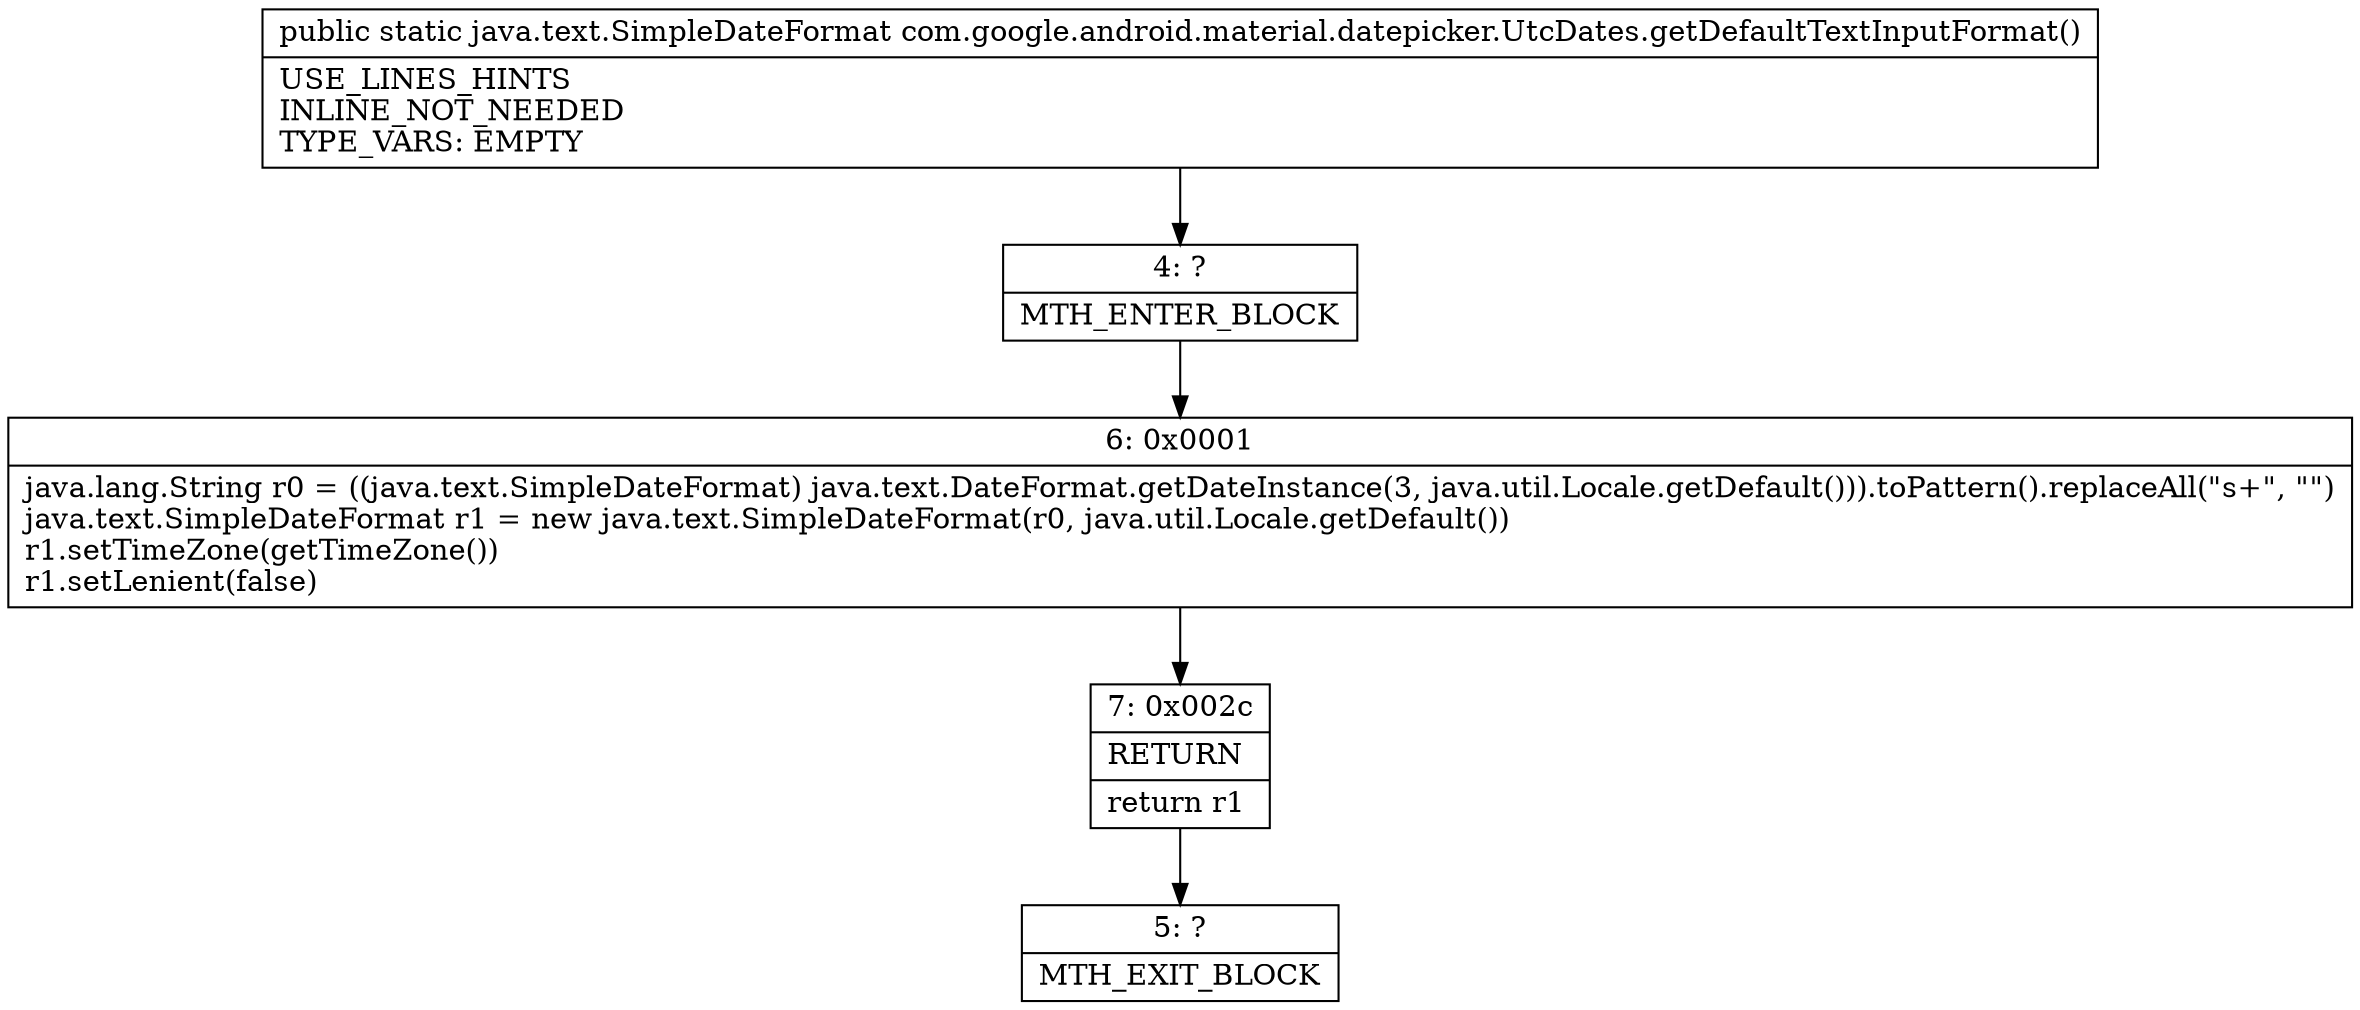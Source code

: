digraph "CFG forcom.google.android.material.datepicker.UtcDates.getDefaultTextInputFormat()Ljava\/text\/SimpleDateFormat;" {
Node_4 [shape=record,label="{4\:\ ?|MTH_ENTER_BLOCK\l}"];
Node_6 [shape=record,label="{6\:\ 0x0001|java.lang.String r0 = ((java.text.SimpleDateFormat) java.text.DateFormat.getDateInstance(3, java.util.Locale.getDefault())).toPattern().replaceAll(\"s+\", \"\")\ljava.text.SimpleDateFormat r1 = new java.text.SimpleDateFormat(r0, java.util.Locale.getDefault())\lr1.setTimeZone(getTimeZone())\lr1.setLenient(false)\l}"];
Node_7 [shape=record,label="{7\:\ 0x002c|RETURN\l|return r1\l}"];
Node_5 [shape=record,label="{5\:\ ?|MTH_EXIT_BLOCK\l}"];
MethodNode[shape=record,label="{public static java.text.SimpleDateFormat com.google.android.material.datepicker.UtcDates.getDefaultTextInputFormat()  | USE_LINES_HINTS\lINLINE_NOT_NEEDED\lTYPE_VARS: EMPTY\l}"];
MethodNode -> Node_4;Node_4 -> Node_6;
Node_6 -> Node_7;
Node_7 -> Node_5;
}

